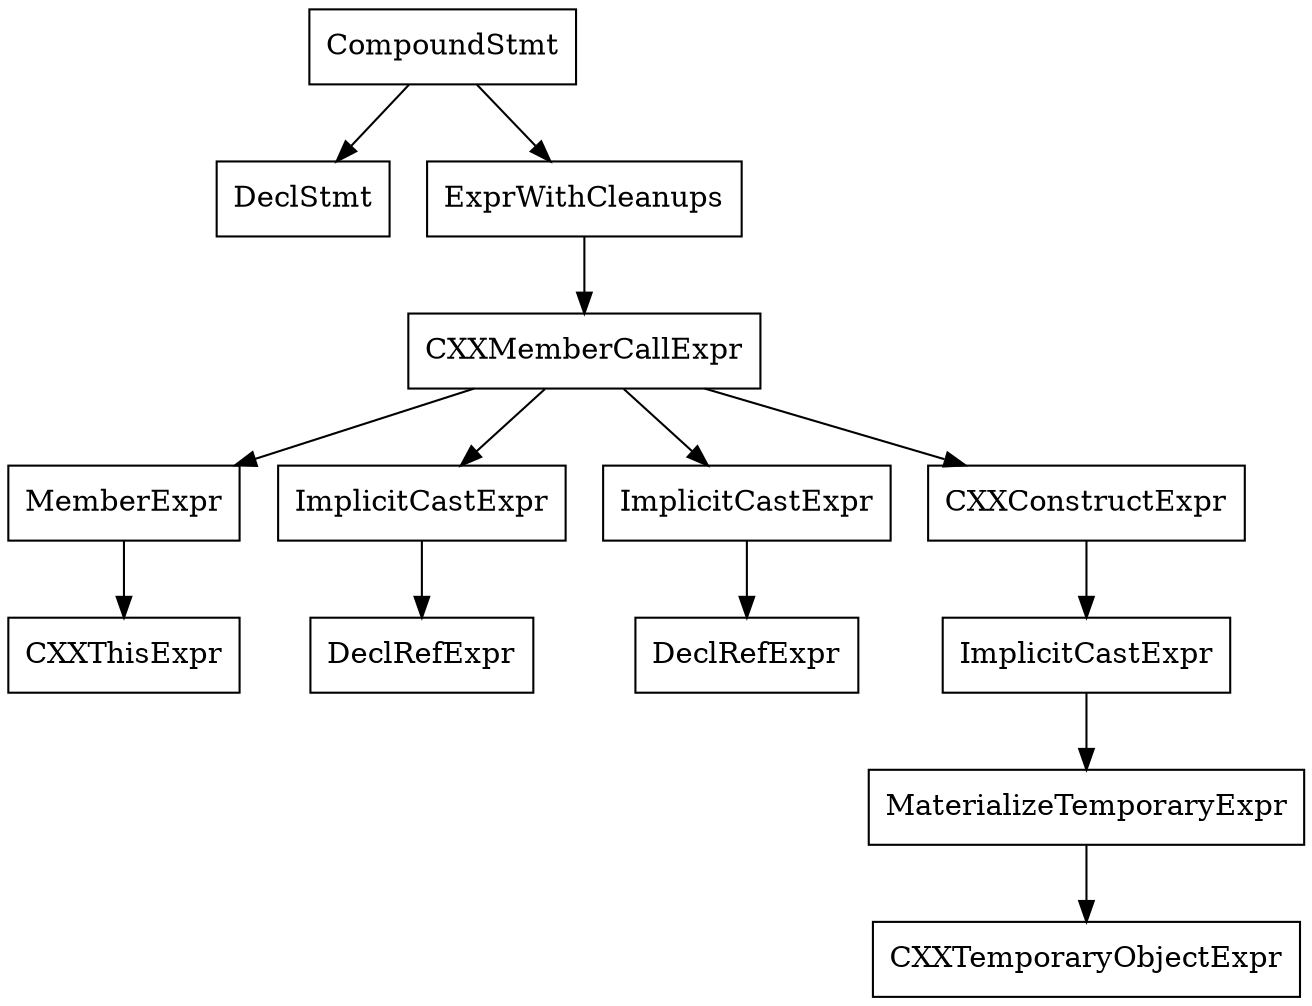digraph unnamed {

	Node0x55c2365bac00 [shape=record,label="{CompoundStmt}"];
	Node0x55c2365bac00 -> Node0x55c2365b97e8;
	Node0x55c2365bac00 -> Node0x55c2365babe8;
	Node0x55c2365b97e8 [shape=record,label="{DeclStmt}"];
	Node0x55c2365babe8 [shape=record,label="{ExprWithCleanups}"];
	Node0x55c2365babe8 -> Node0x55c2365bab10;
	Node0x55c2365bab10 [shape=record,label="{CXXMemberCallExpr}"];
	Node0x55c2365bab10 -> Node0x55c2365baac8;
	Node0x55c2365bab10 -> Node0x55c2365bab48;
	Node0x55c2365bab10 -> Node0x55c2365bab60;
	Node0x55c2365bab10 -> Node0x55c2365babb8;
	Node0x55c2365baac8 [shape=record,label="{MemberExpr}"];
	Node0x55c2365baac8 -> Node0x55c2365baab8;
	Node0x55c2365baab8 [shape=record,label="{CXXThisExpr}"];
	Node0x55c2365bab48 [shape=record,label="{ImplicitCastExpr}"];
	Node0x55c2365bab48 -> Node0x55c2365b9890;
	Node0x55c2365b9890 [shape=record,label="{DeclRefExpr}"];
	Node0x55c2365bab60 [shape=record,label="{ImplicitCastExpr}"];
	Node0x55c2365bab60 -> Node0x55c2365b98b0;
	Node0x55c2365b98b0 [shape=record,label="{DeclRefExpr}"];
	Node0x55c2365babb8 [shape=record,label="{CXXConstructExpr}"];
	Node0x55c2365babb8 -> Node0x55c2365bab90;
	Node0x55c2365bab90 [shape=record,label="{ImplicitCastExpr}"];
	Node0x55c2365bab90 -> Node0x55c2365bab78;
	Node0x55c2365bab78 [shape=record,label="{MaterializeTemporaryExpr}"];
	Node0x55c2365bab78 -> Node0x55c2365b9928;
	Node0x55c2365b9928 [shape=record,label="{CXXTemporaryObjectExpr}"];
}
